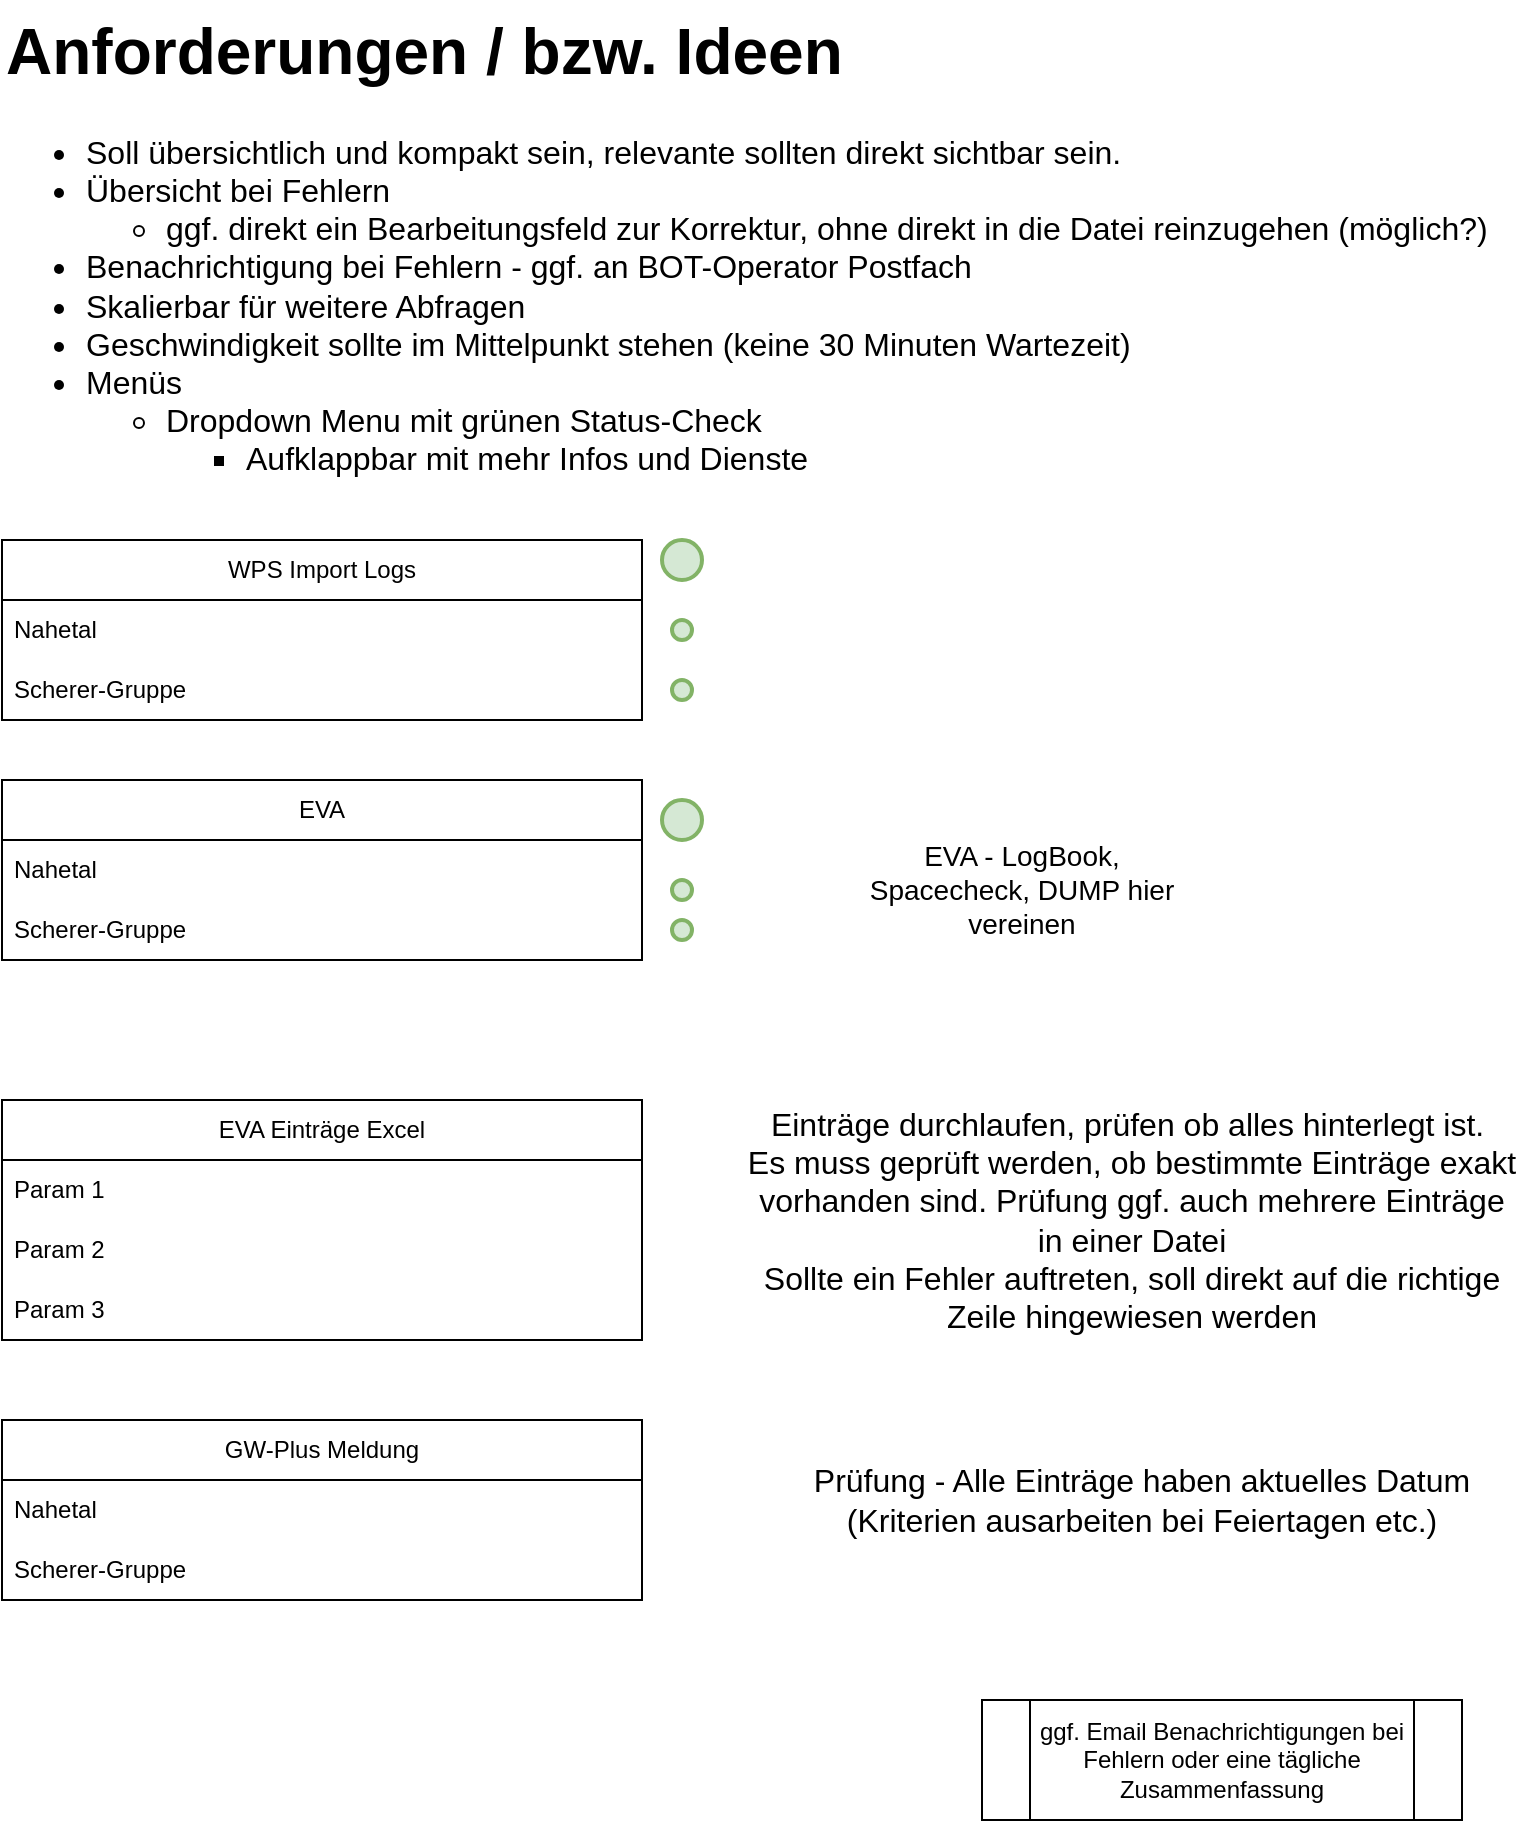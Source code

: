 <mxfile version="27.0.6">
  <diagram name="Seite-1" id="lRX0ZuFQ-yky47AK429H">
    <mxGraphModel dx="1426" dy="1920" grid="1" gridSize="10" guides="1" tooltips="1" connect="1" arrows="1" fold="1" page="1" pageScale="1" pageWidth="827" pageHeight="1169" math="0" shadow="0">
      <root>
        <mxCell id="0" />
        <mxCell id="1" parent="0" />
        <mxCell id="jCJDcGPf401QhtuXJZfl-4" value="WPS Import Logs" style="swimlane;fontStyle=0;childLayout=stackLayout;horizontal=1;startSize=30;horizontalStack=0;resizeParent=1;resizeParentMax=0;resizeLast=0;collapsible=1;marginBottom=0;whiteSpace=wrap;html=1;" vertex="1" parent="1">
          <mxGeometry x="40" y="40" width="320" height="90" as="geometry" />
        </mxCell>
        <mxCell id="jCJDcGPf401QhtuXJZfl-5" value="Nahetal" style="text;strokeColor=none;fillColor=none;align=left;verticalAlign=middle;spacingLeft=4;spacingRight=4;overflow=hidden;points=[[0,0.5],[1,0.5]];portConstraint=eastwest;rotatable=0;whiteSpace=wrap;html=1;" vertex="1" parent="jCJDcGPf401QhtuXJZfl-4">
          <mxGeometry y="30" width="320" height="30" as="geometry" />
        </mxCell>
        <mxCell id="jCJDcGPf401QhtuXJZfl-6" value="Scherer-Gruppe" style="text;strokeColor=none;fillColor=none;align=left;verticalAlign=middle;spacingLeft=4;spacingRight=4;overflow=hidden;points=[[0,0.5],[1,0.5]];portConstraint=eastwest;rotatable=0;whiteSpace=wrap;html=1;" vertex="1" parent="jCJDcGPf401QhtuXJZfl-4">
          <mxGeometry y="60" width="320" height="30" as="geometry" />
        </mxCell>
        <mxCell id="jCJDcGPf401QhtuXJZfl-8" value="" style="strokeWidth=2;html=1;shape=mxgraph.flowchart.start_2;whiteSpace=wrap;fillColor=#d5e8d4;strokeColor=#82b366;" vertex="1" parent="1">
          <mxGeometry x="370" y="40" width="20" height="20" as="geometry" />
        </mxCell>
        <mxCell id="jCJDcGPf401QhtuXJZfl-9" value="" style="strokeWidth=2;html=1;shape=mxgraph.flowchart.start_2;whiteSpace=wrap;fillColor=#d5e8d4;strokeColor=#82b366;" vertex="1" parent="1">
          <mxGeometry x="375" y="80" width="10" height="10" as="geometry" />
        </mxCell>
        <mxCell id="jCJDcGPf401QhtuXJZfl-10" value="" style="strokeWidth=2;html=1;shape=mxgraph.flowchart.start_2;whiteSpace=wrap;fillColor=#d5e8d4;strokeColor=#82b366;" vertex="1" parent="1">
          <mxGeometry x="375" y="110" width="10" height="10" as="geometry" />
        </mxCell>
        <mxCell id="jCJDcGPf401QhtuXJZfl-12" value="EVA" style="swimlane;fontStyle=0;childLayout=stackLayout;horizontal=1;startSize=30;horizontalStack=0;resizeParent=1;resizeParentMax=0;resizeLast=0;collapsible=1;marginBottom=0;whiteSpace=wrap;html=1;" vertex="1" parent="1">
          <mxGeometry x="40" y="160" width="320" height="90" as="geometry" />
        </mxCell>
        <mxCell id="jCJDcGPf401QhtuXJZfl-13" value="Nahetal" style="text;strokeColor=none;fillColor=none;align=left;verticalAlign=middle;spacingLeft=4;spacingRight=4;overflow=hidden;points=[[0,0.5],[1,0.5]];portConstraint=eastwest;rotatable=0;whiteSpace=wrap;html=1;" vertex="1" parent="jCJDcGPf401QhtuXJZfl-12">
          <mxGeometry y="30" width="320" height="30" as="geometry" />
        </mxCell>
        <mxCell id="jCJDcGPf401QhtuXJZfl-14" value="Scherer-Gruppe" style="text;strokeColor=none;fillColor=none;align=left;verticalAlign=middle;spacingLeft=4;spacingRight=4;overflow=hidden;points=[[0,0.5],[1,0.5]];portConstraint=eastwest;rotatable=0;whiteSpace=wrap;html=1;" vertex="1" parent="jCJDcGPf401QhtuXJZfl-12">
          <mxGeometry y="60" width="320" height="30" as="geometry" />
        </mxCell>
        <mxCell id="jCJDcGPf401QhtuXJZfl-15" value="" style="strokeWidth=2;html=1;shape=mxgraph.flowchart.start_2;whiteSpace=wrap;fillColor=#d5e8d4;strokeColor=#82b366;" vertex="1" parent="1">
          <mxGeometry x="370" y="170" width="20" height="20" as="geometry" />
        </mxCell>
        <mxCell id="jCJDcGPf401QhtuXJZfl-16" value="" style="strokeWidth=2;html=1;shape=mxgraph.flowchart.start_2;whiteSpace=wrap;fillColor=#d5e8d4;strokeColor=#82b366;" vertex="1" parent="1">
          <mxGeometry x="375" y="210" width="10" height="10" as="geometry" />
        </mxCell>
        <mxCell id="jCJDcGPf401QhtuXJZfl-17" value="" style="strokeWidth=2;html=1;shape=mxgraph.flowchart.start_2;whiteSpace=wrap;fillColor=#d5e8d4;strokeColor=#82b366;" vertex="1" parent="1">
          <mxGeometry x="375" y="230" width="10" height="10" as="geometry" />
        </mxCell>
        <mxCell id="jCJDcGPf401QhtuXJZfl-18" value="&lt;font style=&quot;font-size: 14px;&quot;&gt;EVA - LogBook, Spacecheck, DUMP hier vereinen&lt;/font&gt;" style="text;html=1;align=center;verticalAlign=middle;whiteSpace=wrap;rounded=0;" vertex="1" parent="1">
          <mxGeometry x="460" y="200" width="180" height="30" as="geometry" />
        </mxCell>
        <mxCell id="jCJDcGPf401QhtuXJZfl-19" value="EVA Einträge Excel" style="swimlane;fontStyle=0;childLayout=stackLayout;horizontal=1;startSize=30;horizontalStack=0;resizeParent=1;resizeParentMax=0;resizeLast=0;collapsible=1;marginBottom=0;whiteSpace=wrap;html=1;" vertex="1" parent="1">
          <mxGeometry x="40" y="320" width="320" height="120" as="geometry" />
        </mxCell>
        <mxCell id="jCJDcGPf401QhtuXJZfl-20" value="Param 1" style="text;strokeColor=none;fillColor=none;align=left;verticalAlign=middle;spacingLeft=4;spacingRight=4;overflow=hidden;points=[[0,0.5],[1,0.5]];portConstraint=eastwest;rotatable=0;whiteSpace=wrap;html=1;" vertex="1" parent="jCJDcGPf401QhtuXJZfl-19">
          <mxGeometry y="30" width="320" height="30" as="geometry" />
        </mxCell>
        <mxCell id="jCJDcGPf401QhtuXJZfl-21" value="Param 2" style="text;strokeColor=none;fillColor=none;align=left;verticalAlign=middle;spacingLeft=4;spacingRight=4;overflow=hidden;points=[[0,0.5],[1,0.5]];portConstraint=eastwest;rotatable=0;whiteSpace=wrap;html=1;" vertex="1" parent="jCJDcGPf401QhtuXJZfl-19">
          <mxGeometry y="60" width="320" height="30" as="geometry" />
        </mxCell>
        <mxCell id="jCJDcGPf401QhtuXJZfl-22" value="Param 3" style="text;strokeColor=none;fillColor=none;align=left;verticalAlign=middle;spacingLeft=4;spacingRight=4;overflow=hidden;points=[[0,0.5],[1,0.5]];portConstraint=eastwest;rotatable=0;whiteSpace=wrap;html=1;" vertex="1" parent="jCJDcGPf401QhtuXJZfl-19">
          <mxGeometry y="90" width="320" height="30" as="geometry" />
        </mxCell>
        <mxCell id="jCJDcGPf401QhtuXJZfl-23" value="&lt;font style=&quot;font-size: 16px;&quot;&gt;Einträge durchlaufen, prüfen ob alles hinterlegt ist.&amp;nbsp;&lt;br&gt;Es muss geprüft werden, ob bestimmte Einträge exakt vorhanden sind. Prüfung ggf. auch mehrere Einträge in einer Datei&lt;/font&gt;&lt;div&gt;&lt;span style=&quot;font-size: 16px;&quot;&gt;Sollte ein Fehler auftreten, soll direkt auf die richtige Zeile hingewiesen werden&lt;/span&gt;&lt;/div&gt;" style="text;html=1;align=center;verticalAlign=middle;whiteSpace=wrap;rounded=0;" vertex="1" parent="1">
          <mxGeometry x="410" y="320" width="390" height="120" as="geometry" />
        </mxCell>
        <mxCell id="jCJDcGPf401QhtuXJZfl-24" value="GW-Plus Meldung" style="swimlane;fontStyle=0;childLayout=stackLayout;horizontal=1;startSize=30;horizontalStack=0;resizeParent=1;resizeParentMax=0;resizeLast=0;collapsible=1;marginBottom=0;whiteSpace=wrap;html=1;" vertex="1" parent="1">
          <mxGeometry x="40" y="480" width="320" height="90" as="geometry" />
        </mxCell>
        <mxCell id="jCJDcGPf401QhtuXJZfl-25" value="Nahetal" style="text;strokeColor=none;fillColor=none;align=left;verticalAlign=middle;spacingLeft=4;spacingRight=4;overflow=hidden;points=[[0,0.5],[1,0.5]];portConstraint=eastwest;rotatable=0;whiteSpace=wrap;html=1;" vertex="1" parent="jCJDcGPf401QhtuXJZfl-24">
          <mxGeometry y="30" width="320" height="30" as="geometry" />
        </mxCell>
        <mxCell id="jCJDcGPf401QhtuXJZfl-26" value="Scherer-Gruppe" style="text;strokeColor=none;fillColor=none;align=left;verticalAlign=middle;spacingLeft=4;spacingRight=4;overflow=hidden;points=[[0,0.5],[1,0.5]];portConstraint=eastwest;rotatable=0;whiteSpace=wrap;html=1;" vertex="1" parent="jCJDcGPf401QhtuXJZfl-24">
          <mxGeometry y="60" width="320" height="30" as="geometry" />
        </mxCell>
        <mxCell id="jCJDcGPf401QhtuXJZfl-27" value="&lt;font style=&quot;font-size: 16px;&quot;&gt;Prüfung - Alle Einträge haben aktuelles Datum (Kriterien ausarbeiten bei Feiertagen etc.)&lt;/font&gt;" style="text;html=1;align=center;verticalAlign=middle;whiteSpace=wrap;rounded=0;" vertex="1" parent="1">
          <mxGeometry x="420" y="480" width="380" height="80" as="geometry" />
        </mxCell>
        <mxCell id="jCJDcGPf401QhtuXJZfl-28" value="ggf. Email Benachrichtigungen bei Fehlern oder eine tägliche Zusammenfassung" style="shape=process;whiteSpace=wrap;html=1;backgroundOutline=1;" vertex="1" parent="1">
          <mxGeometry x="530" y="620" width="240" height="60" as="geometry" />
        </mxCell>
        <mxCell id="jCJDcGPf401QhtuXJZfl-31" value="&lt;h1 style=&quot;margin-top: 0px;&quot;&gt;Anforderungen / bzw. Ideen&lt;/h1&gt;&lt;p&gt;&lt;/p&gt;&lt;ul&gt;&lt;li&gt;Soll übersichtlich und kompakt sein, relevante sollten direkt sichtbar sein.&lt;/li&gt;&lt;li&gt;Übersicht bei Fehlern&lt;/li&gt;&lt;ul&gt;&lt;li&gt;ggf. direkt ein Bearbeitungsfeld zur Korrektur, ohne direkt in die Datei reinzugehen (möglich?)&lt;/li&gt;&lt;/ul&gt;&lt;li&gt;&lt;span style=&quot;background-color: transparent; color: light-dark(rgb(0, 0, 0), rgb(255, 255, 255));&quot;&gt;Benachrichtigung bei Fehlern - ggf. an BOT-Operator Postfach&lt;/span&gt;&lt;/li&gt;&lt;li&gt;&lt;span style=&quot;background-color: transparent; color: light-dark(rgb(0, 0, 0), rgb(255, 255, 255));&quot;&gt;Skalierbar für weitere Abfragen&lt;/span&gt;&lt;/li&gt;&lt;li&gt;&lt;span style=&quot;background-color: transparent; color: light-dark(rgb(0, 0, 0), rgb(255, 255, 255));&quot;&gt;Geschwindigkeit sollte im Mittelpunkt stehen (keine 30 Minuten Wartezeit)&lt;/span&gt;&lt;/li&gt;&lt;li&gt;&lt;span style=&quot;background-color: transparent; color: light-dark(rgb(0, 0, 0), rgb(255, 255, 255));&quot;&gt;Menüs&lt;/span&gt;&lt;/li&gt;&lt;ul&gt;&lt;li&gt;Dropdown Menu mit grünen Status-Check&lt;/li&gt;&lt;ul&gt;&lt;li&gt;Aufklappbar mit mehr Infos und Dienste&amp;nbsp;&lt;/li&gt;&lt;/ul&gt;&lt;/ul&gt;&lt;/ul&gt;&lt;p&gt;&lt;/p&gt;&lt;p&gt;&lt;br&gt;&lt;/p&gt;" style="text;html=1;whiteSpace=wrap;overflow=hidden;rounded=0;fontSize=16;" vertex="1" parent="1">
          <mxGeometry x="40" y="-230" width="760" height="250" as="geometry" />
        </mxCell>
      </root>
    </mxGraphModel>
  </diagram>
</mxfile>
